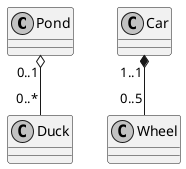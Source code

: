 @startuml
skinparam monochrome true
skinparam classAttributeIconSize 0
Pond "0..1" o-- "0..*" Duck
Car "1..1" *-- "0..5" Wheel
 @enduml
